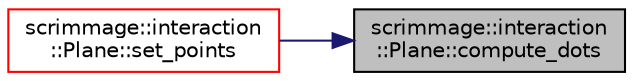 digraph "scrimmage::interaction::Plane::compute_dots"
{
 // LATEX_PDF_SIZE
  edge [fontname="Helvetica",fontsize="10",labelfontname="Helvetica",labelfontsize="10"];
  node [fontname="Helvetica",fontsize="10",shape=record];
  rankdir="RL";
  Node1 [label="scrimmage::interaction\l::Plane::compute_dots",height=0.2,width=0.4,color="black", fillcolor="grey75", style="filled", fontcolor="black",tooltip=" "];
  Node1 -> Node2 [dir="back",color="midnightblue",fontsize="10",style="solid",fontname="Helvetica"];
  Node2 [label="scrimmage::interaction\l::Plane::set_points",height=0.2,width=0.4,color="red", fillcolor="white", style="filled",URL="$classscrimmage_1_1interaction_1_1Plane.html#a8c79314d4c3fc423423162047bce9bea",tooltip=" "];
}
